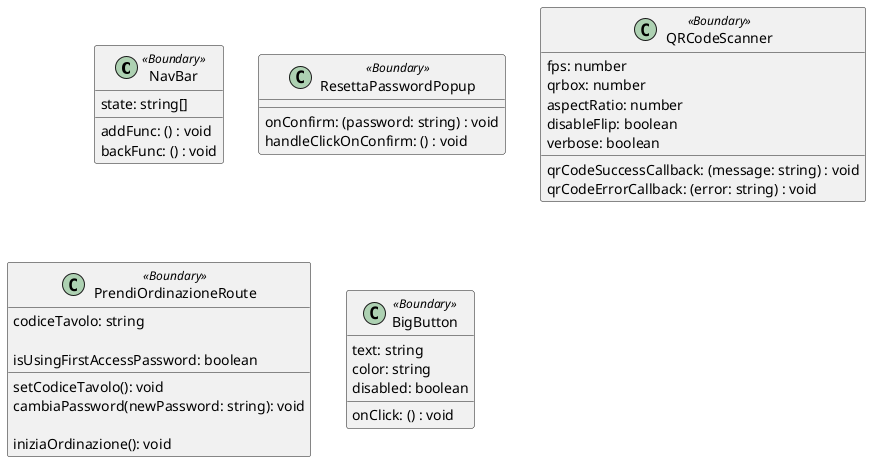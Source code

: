 @startuml prendi_ordinazione

class NavBar <<Boundary>> {

	addFunc: () : void
	backFunc: () : void
	state: string[]
}

class ResettaPasswordPopup <<Boundary>> {

    onConfirm: (password: string) : void
    handleClickOnConfirm: () : void

}

class QRCodeScanner <<Boundary>> {
	
  fps: number
	qrbox: number
	aspectRatio: number
	disableFlip: boolean
	verbose: boolean
	qrCodeSuccessCallback: (message: string) : void
	qrCodeErrorCallback: (error: string) : void

}

class PrendiOrdinazioneRoute <<Boundary>> {
  codiceTavolo: string
  setCodiceTavolo(): void

  isUsingFirstAccessPassword: boolean
  cambiaPassword(newPassword: string): void

  iniziaOrdinazione(): void

}

class BigButton <<Boundary>> {

    onClick: () : void
    text: string
    color: string
    disabled: boolean

}

@enduml
